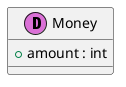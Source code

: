 @startuml
''''''''''''''''''''''''''''''''''''''''''
''                                      ''
''  AUTOGENERATED CODE -- DO NOT EDIT!  ''
''                                      ''
''''''''''''''''''''''''''''''''''''''''''

class "Money" as _0 << (D,orchid) >> {
+ amount : int
}
@enduml
